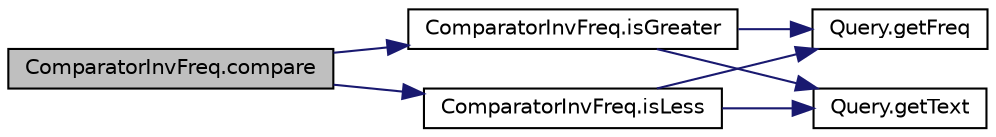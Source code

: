digraph G
{
  edge [fontname="Helvetica",fontsize="10",labelfontname="Helvetica",labelfontsize="10"];
  node [fontname="Helvetica",fontsize="10",shape=record];
  rankdir="LR";
  Node1 [label="ComparatorInvFreq.compare",height=0.2,width=0.4,color="black", fillcolor="grey75", style="filled" fontcolor="black"];
  Node1 -> Node2 [color="midnightblue",fontsize="10",style="solid",fontname="Helvetica"];
  Node2 [label="ComparatorInvFreq.isGreater",height=0.2,width=0.4,color="black", fillcolor="white", style="filled",URL="$d1/d5a/classComparatorInvFreq.html#a274833a95fbea4b224f33ad8774ba6a4"];
  Node2 -> Node3 [color="midnightblue",fontsize="10",style="solid",fontname="Helvetica"];
  Node3 [label="Query.getFreq",height=0.2,width=0.4,color="black", fillcolor="white", style="filled",URL="$d3/ddf/classQuery.html#ab0e010a6f3853a61ca2184eeeb958a9f"];
  Node2 -> Node4 [color="midnightblue",fontsize="10",style="solid",fontname="Helvetica"];
  Node4 [label="Query.getText",height=0.2,width=0.4,color="black", fillcolor="white", style="filled",URL="$d3/ddf/classQuery.html#ae939aca03bbd3ce9814e85f59d9350c9"];
  Node1 -> Node5 [color="midnightblue",fontsize="10",style="solid",fontname="Helvetica"];
  Node5 [label="ComparatorInvFreq.isLess",height=0.2,width=0.4,color="black", fillcolor="white", style="filled",URL="$d1/d5a/classComparatorInvFreq.html#a9599b3bea32c10a228d56e98a3a911fc"];
  Node5 -> Node3 [color="midnightblue",fontsize="10",style="solid",fontname="Helvetica"];
  Node5 -> Node4 [color="midnightblue",fontsize="10",style="solid",fontname="Helvetica"];
}
